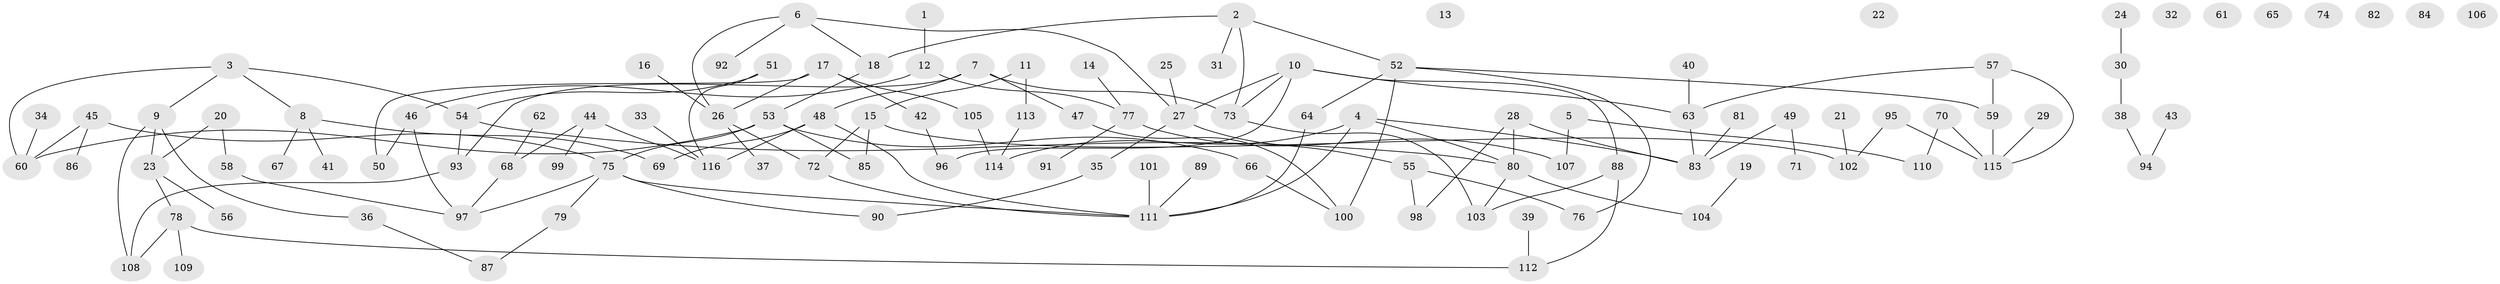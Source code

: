 // coarse degree distribution, {2: 0.20987654320987653, 3: 0.18518518518518517, 10: 0.012345679012345678, 4: 0.07407407407407407, 7: 0.012345679012345678, 8: 0.012345679012345678, 0: 0.1111111111111111, 1: 0.25925925925925924, 6: 0.06172839506172839, 5: 0.06172839506172839}
// Generated by graph-tools (version 1.1) at 2025/16/03/04/25 18:16:36]
// undirected, 116 vertices, 138 edges
graph export_dot {
graph [start="1"]
  node [color=gray90,style=filled];
  1;
  2;
  3;
  4;
  5;
  6;
  7;
  8;
  9;
  10;
  11;
  12;
  13;
  14;
  15;
  16;
  17;
  18;
  19;
  20;
  21;
  22;
  23;
  24;
  25;
  26;
  27;
  28;
  29;
  30;
  31;
  32;
  33;
  34;
  35;
  36;
  37;
  38;
  39;
  40;
  41;
  42;
  43;
  44;
  45;
  46;
  47;
  48;
  49;
  50;
  51;
  52;
  53;
  54;
  55;
  56;
  57;
  58;
  59;
  60;
  61;
  62;
  63;
  64;
  65;
  66;
  67;
  68;
  69;
  70;
  71;
  72;
  73;
  74;
  75;
  76;
  77;
  78;
  79;
  80;
  81;
  82;
  83;
  84;
  85;
  86;
  87;
  88;
  89;
  90;
  91;
  92;
  93;
  94;
  95;
  96;
  97;
  98;
  99;
  100;
  101;
  102;
  103;
  104;
  105;
  106;
  107;
  108;
  109;
  110;
  111;
  112;
  113;
  114;
  115;
  116;
  1 -- 12;
  2 -- 18;
  2 -- 31;
  2 -- 52;
  2 -- 73;
  3 -- 8;
  3 -- 9;
  3 -- 54;
  3 -- 60;
  4 -- 80;
  4 -- 83;
  4 -- 111;
  4 -- 114;
  5 -- 107;
  5 -- 110;
  6 -- 18;
  6 -- 26;
  6 -- 27;
  6 -- 92;
  7 -- 47;
  7 -- 48;
  7 -- 73;
  7 -- 93;
  8 -- 41;
  8 -- 67;
  8 -- 69;
  9 -- 23;
  9 -- 36;
  9 -- 108;
  10 -- 27;
  10 -- 63;
  10 -- 73;
  10 -- 88;
  10 -- 96;
  11 -- 15;
  11 -- 113;
  12 -- 46;
  12 -- 77;
  14 -- 77;
  15 -- 72;
  15 -- 85;
  15 -- 102;
  16 -- 26;
  17 -- 26;
  17 -- 42;
  17 -- 50;
  17 -- 105;
  18 -- 53;
  19 -- 104;
  20 -- 23;
  20 -- 58;
  21 -- 102;
  23 -- 56;
  23 -- 78;
  24 -- 30;
  25 -- 27;
  26 -- 37;
  26 -- 72;
  27 -- 35;
  27 -- 55;
  28 -- 80;
  28 -- 83;
  28 -- 98;
  29 -- 115;
  30 -- 38;
  33 -- 116;
  34 -- 60;
  35 -- 90;
  36 -- 87;
  38 -- 94;
  39 -- 112;
  40 -- 63;
  42 -- 96;
  43 -- 94;
  44 -- 68;
  44 -- 99;
  44 -- 116;
  45 -- 60;
  45 -- 75;
  45 -- 86;
  46 -- 50;
  46 -- 97;
  47 -- 100;
  48 -- 69;
  48 -- 111;
  48 -- 116;
  49 -- 71;
  49 -- 83;
  51 -- 54;
  51 -- 116;
  52 -- 59;
  52 -- 64;
  52 -- 76;
  52 -- 100;
  53 -- 60;
  53 -- 66;
  53 -- 75;
  53 -- 85;
  54 -- 80;
  54 -- 93;
  55 -- 76;
  55 -- 98;
  57 -- 59;
  57 -- 63;
  57 -- 115;
  58 -- 97;
  59 -- 115;
  62 -- 68;
  63 -- 83;
  64 -- 111;
  66 -- 100;
  68 -- 97;
  70 -- 110;
  70 -- 115;
  72 -- 111;
  73 -- 103;
  75 -- 79;
  75 -- 90;
  75 -- 97;
  75 -- 111;
  77 -- 91;
  77 -- 107;
  78 -- 108;
  78 -- 109;
  78 -- 112;
  79 -- 87;
  80 -- 103;
  80 -- 104;
  81 -- 83;
  88 -- 103;
  88 -- 112;
  89 -- 111;
  93 -- 108;
  95 -- 102;
  95 -- 115;
  101 -- 111;
  105 -- 114;
  113 -- 114;
}
